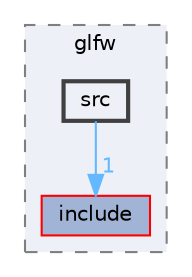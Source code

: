 digraph "C:/Users/HP/Documents/GitHub/Minero-Game/Classes/lib/raylib/src/external/glfw/src"
{
 // LATEX_PDF_SIZE
  bgcolor="transparent";
  edge [fontname=Helvetica,fontsize=10,labelfontname=Helvetica,labelfontsize=10];
  node [fontname=Helvetica,fontsize=10,shape=box,height=0.2,width=0.4];
  compound=true
  subgraph clusterdir_a8c55062081e63780cb4fbd34770487b {
    graph [ bgcolor="#edf0f7", pencolor="grey50", label="glfw", fontname=Helvetica,fontsize=10 style="filled,dashed", URL="dir_a8c55062081e63780cb4fbd34770487b.html",tooltip=""]
  dir_a5d5fb78cb5a0ba5bf49849c0dc57212 [label="include", fillcolor="#a2b4d6", color="red", style="filled", URL="dir_a5d5fb78cb5a0ba5bf49849c0dc57212.html",tooltip=""];
  dir_de353c85b05d130f1736180821a9b047 [label="src", fillcolor="#edf0f7", color="grey25", style="filled,bold", URL="dir_de353c85b05d130f1736180821a9b047.html",tooltip=""];
  }
  dir_de353c85b05d130f1736180821a9b047->dir_a5d5fb78cb5a0ba5bf49849c0dc57212 [headlabel="1", labeldistance=1.5 headhref="dir_000286_000174.html" href="dir_000286_000174.html" color="steelblue1" fontcolor="steelblue1"];
}
